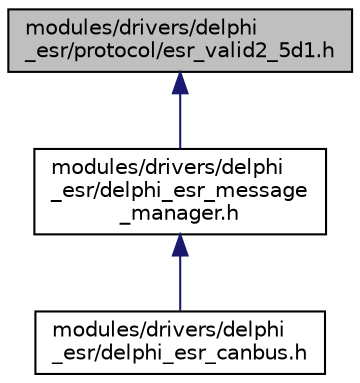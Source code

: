 digraph "modules/drivers/delphi_esr/protocol/esr_valid2_5d1.h"
{
  edge [fontname="Helvetica",fontsize="10",labelfontname="Helvetica",labelfontsize="10"];
  node [fontname="Helvetica",fontsize="10",shape=record];
  Node9 [label="modules/drivers/delphi\l_esr/protocol/esr_valid2_5d1.h",height=0.2,width=0.4,color="black", fillcolor="grey75", style="filled", fontcolor="black"];
  Node9 -> Node10 [dir="back",color="midnightblue",fontsize="10",style="solid",fontname="Helvetica"];
  Node10 [label="modules/drivers/delphi\l_esr/delphi_esr_message\l_manager.h",height=0.2,width=0.4,color="black", fillcolor="white", style="filled",URL="$delphi__esr__message__manager_8h.html",tooltip="The class of DelphiESRMessageManager. "];
  Node10 -> Node11 [dir="back",color="midnightblue",fontsize="10",style="solid",fontname="Helvetica"];
  Node11 [label="modules/drivers/delphi\l_esr/delphi_esr_canbus.h",height=0.2,width=0.4,color="black", fillcolor="white", style="filled",URL="$delphi__esr__canbus_8h.html"];
}
